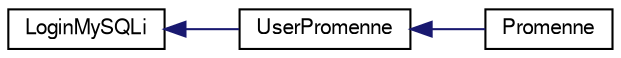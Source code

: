 digraph G
{
  bgcolor="transparent";
  edge [fontname="FreeSans",fontsize="10",labelfontname="FreeSans",labelfontsize="10"];
  node [fontname="FreeSans",fontsize="10",shape=record];
  rankdir=LR;
  Node1 [label="LoginMySQLi",height=0.2,width=0.4,color="black",URL="$classLoginMySQLi.html"];
  Node1 -> Node2 [dir=back,color="midnightblue",fontsize="10",style="solid",fontname="FreeSans"];
  Node2 [label="UserPromenne",height=0.2,width=0.4,color="black",URL="$classUserPromenne.html"];
  Node2 -> Node3 [dir=back,color="midnightblue",fontsize="10",style="solid",fontname="FreeSans"];
  Node3 [label="Promenne",height=0.2,width=0.4,color="black",URL="$classPromenne.html"];
}
